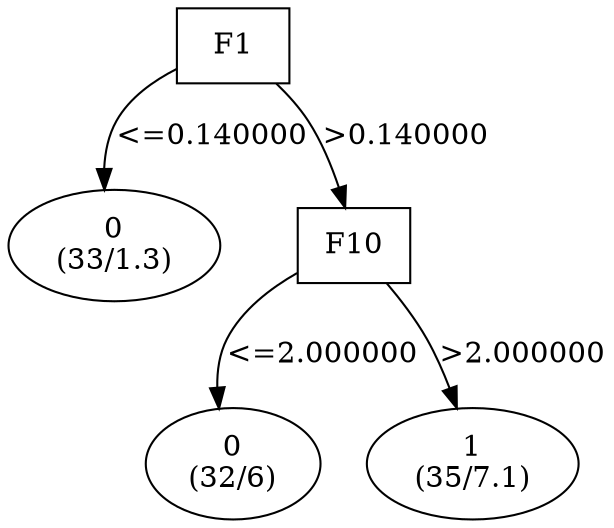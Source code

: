 digraph YaDT {
n0 [ shape=box, label="F1\n"]
n0 -> n1 [label="<=0.140000"]
n1 [ shape=ellipse, label="0\n(33/1.3)"]
n0 -> n2 [label=">0.140000"]
n2 [ shape=box, label="F10\n"]
n2 -> n3 [label="<=2.000000"]
n3 [ shape=ellipse, label="0\n(32/6)"]
n2 -> n4 [label=">2.000000"]
n4 [ shape=ellipse, label="1\n(35/7.1)"]
}
